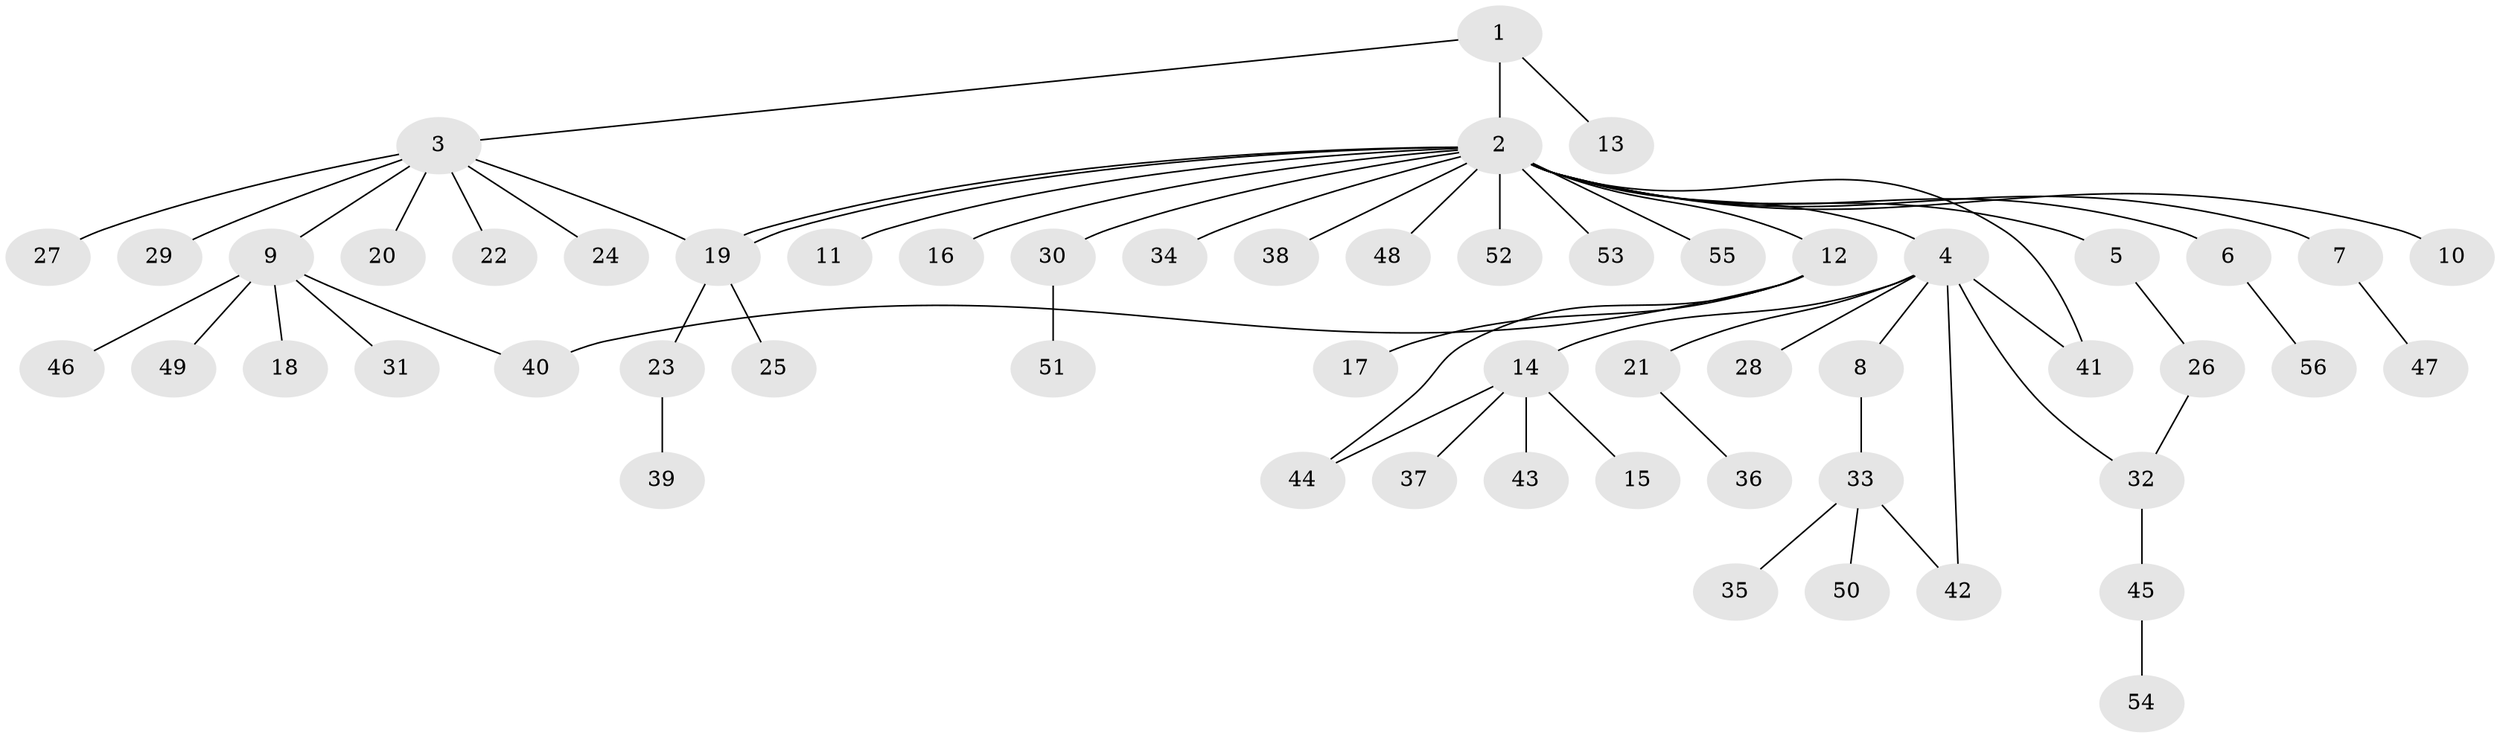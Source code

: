 // coarse degree distribution, {3: 0.10714285714285714, 17: 0.03571428571428571, 8: 0.03571428571428571, 4: 0.03571428571428571, 2: 0.07142857142857142, 1: 0.7142857142857143}
// Generated by graph-tools (version 1.1) at 2025/18/03/04/25 18:18:09]
// undirected, 56 vertices, 62 edges
graph export_dot {
graph [start="1"]
  node [color=gray90,style=filled];
  1;
  2;
  3;
  4;
  5;
  6;
  7;
  8;
  9;
  10;
  11;
  12;
  13;
  14;
  15;
  16;
  17;
  18;
  19;
  20;
  21;
  22;
  23;
  24;
  25;
  26;
  27;
  28;
  29;
  30;
  31;
  32;
  33;
  34;
  35;
  36;
  37;
  38;
  39;
  40;
  41;
  42;
  43;
  44;
  45;
  46;
  47;
  48;
  49;
  50;
  51;
  52;
  53;
  54;
  55;
  56;
  1 -- 2;
  1 -- 3;
  1 -- 13;
  2 -- 4;
  2 -- 5;
  2 -- 6;
  2 -- 7;
  2 -- 10;
  2 -- 11;
  2 -- 12;
  2 -- 16;
  2 -- 19;
  2 -- 19;
  2 -- 30;
  2 -- 34;
  2 -- 38;
  2 -- 41;
  2 -- 48;
  2 -- 52;
  2 -- 53;
  2 -- 55;
  3 -- 9;
  3 -- 19;
  3 -- 20;
  3 -- 22;
  3 -- 24;
  3 -- 27;
  3 -- 29;
  4 -- 8;
  4 -- 14;
  4 -- 21;
  4 -- 28;
  4 -- 32;
  4 -- 41;
  4 -- 42;
  5 -- 26;
  6 -- 56;
  7 -- 47;
  8 -- 33;
  9 -- 18;
  9 -- 31;
  9 -- 40;
  9 -- 46;
  9 -- 49;
  12 -- 17;
  12 -- 40;
  12 -- 44;
  14 -- 15;
  14 -- 37;
  14 -- 43;
  14 -- 44;
  19 -- 23;
  19 -- 25;
  21 -- 36;
  23 -- 39;
  26 -- 32;
  30 -- 51;
  32 -- 45;
  33 -- 35;
  33 -- 42;
  33 -- 50;
  45 -- 54;
}
